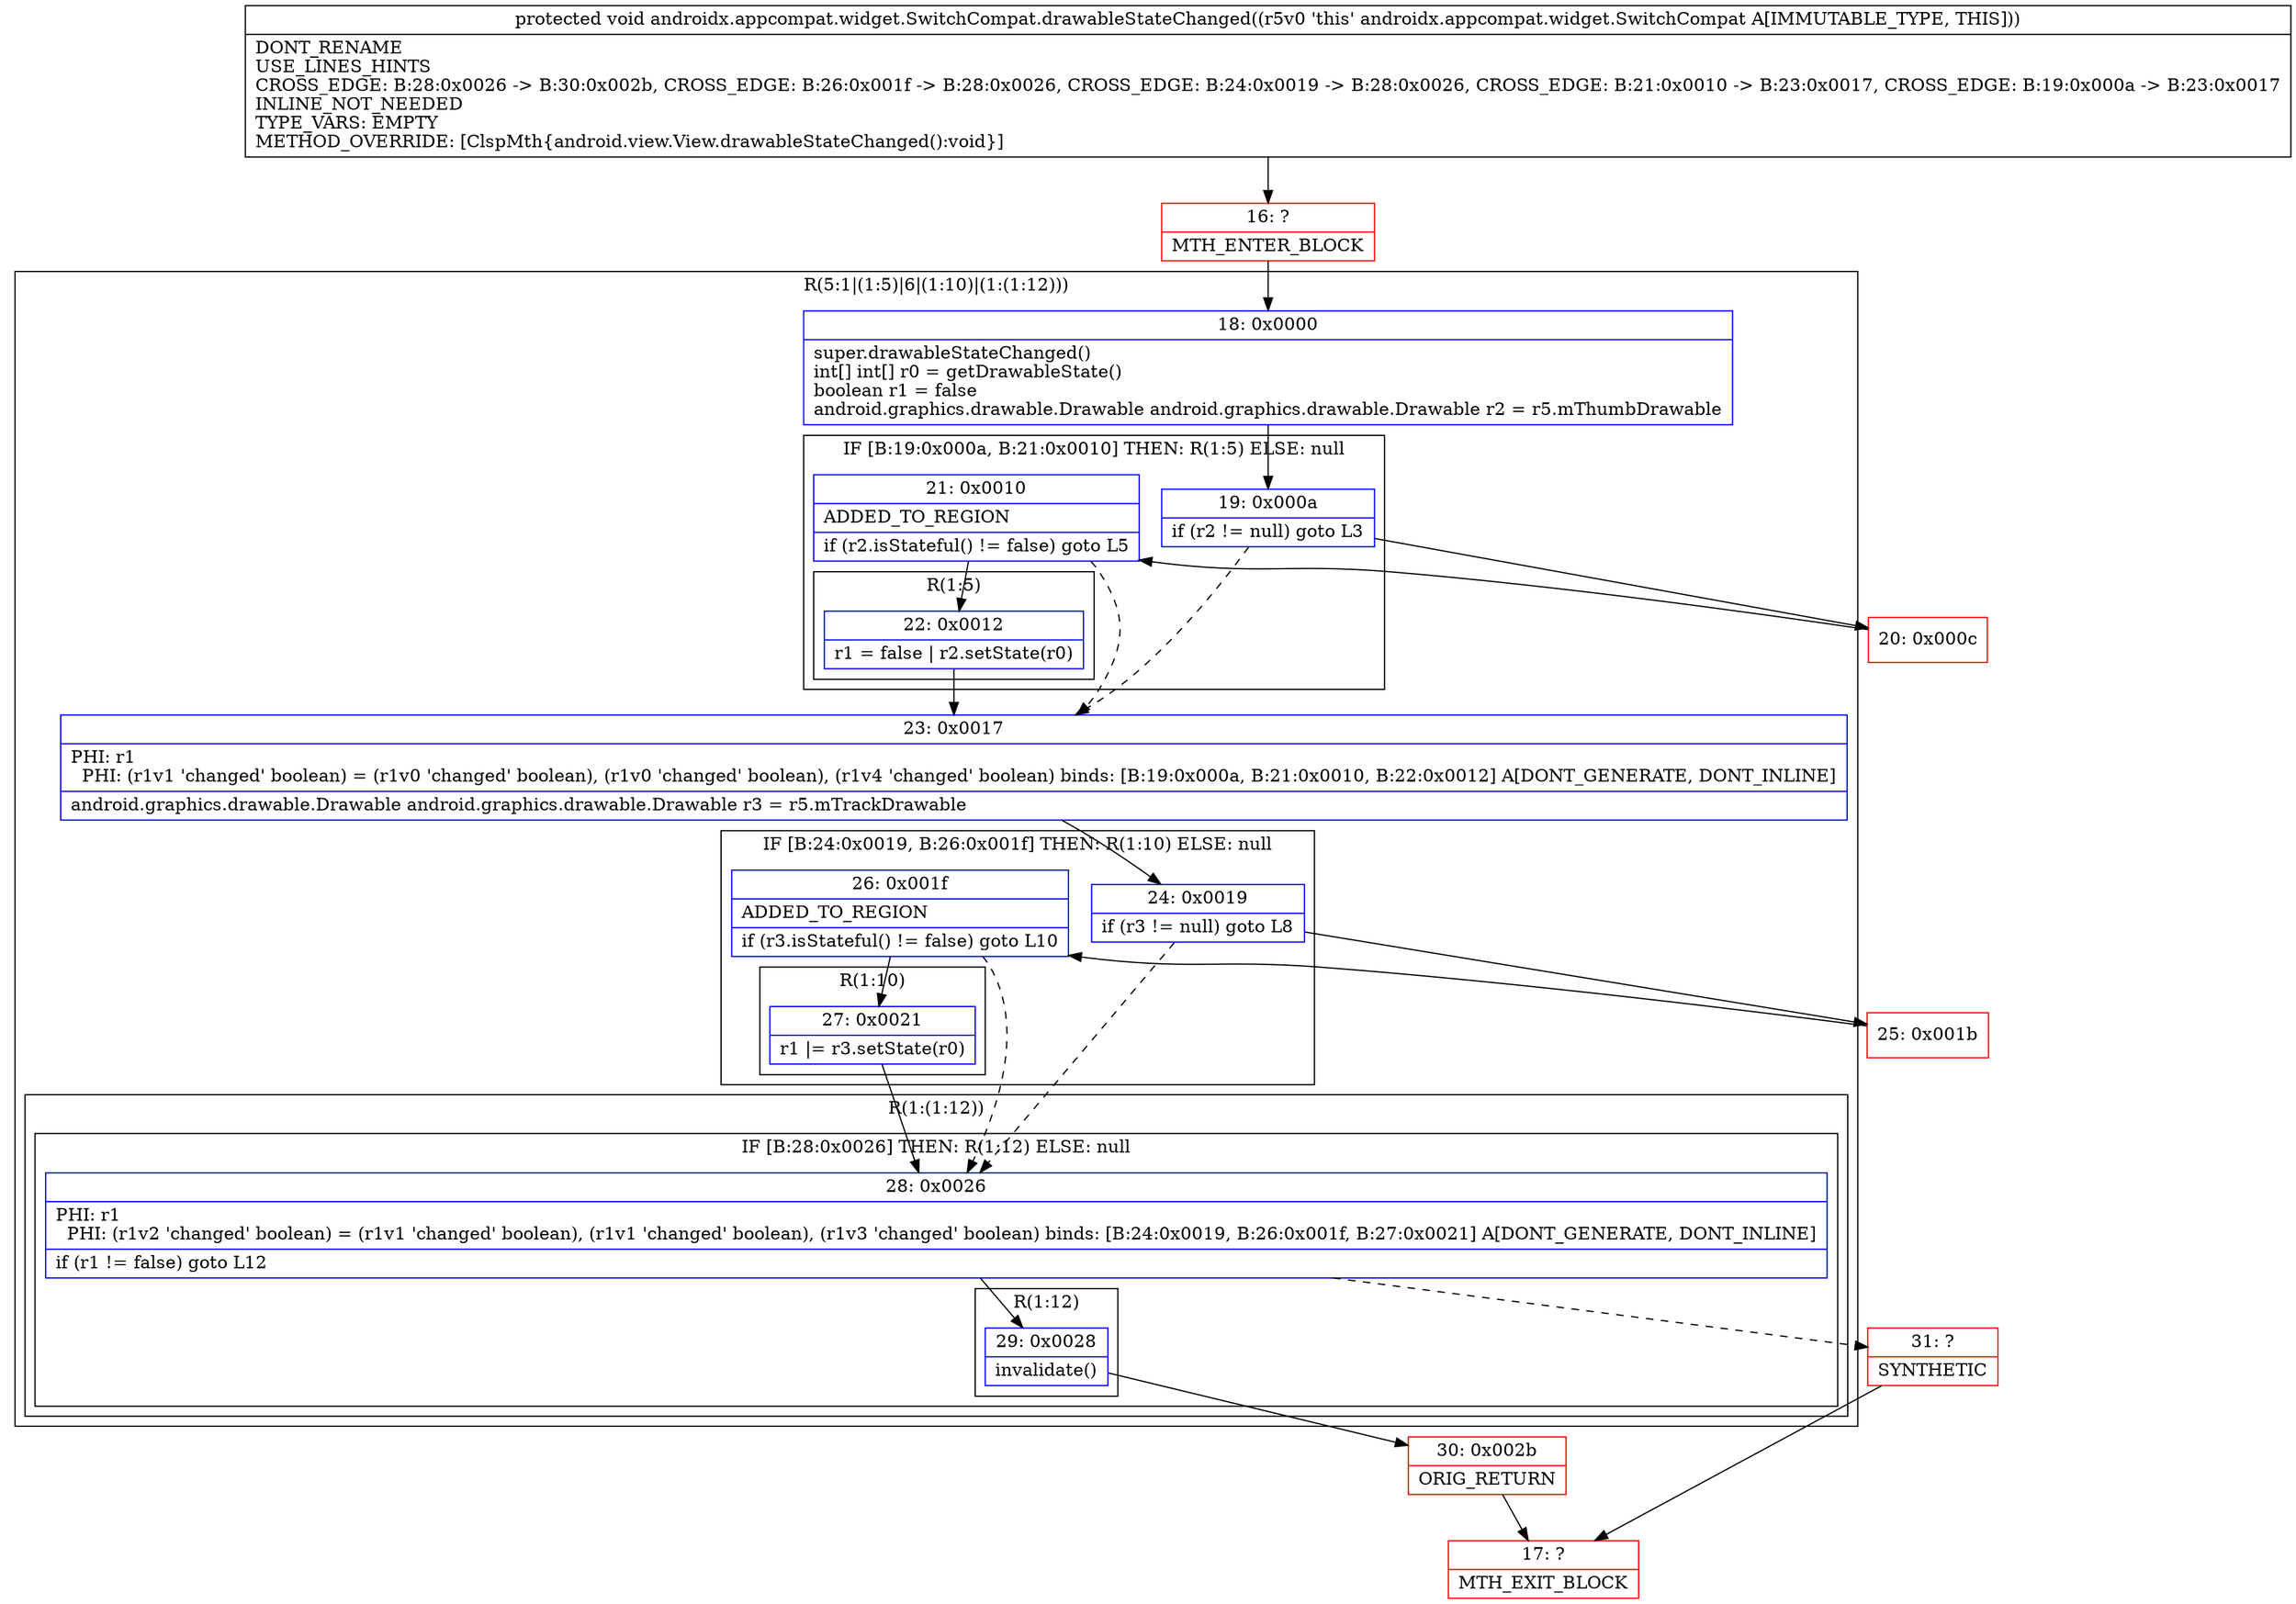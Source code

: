 digraph "CFG forandroidx.appcompat.widget.SwitchCompat.drawableStateChanged()V" {
subgraph cluster_Region_1724583125 {
label = "R(5:1|(1:5)|6|(1:10)|(1:(1:12)))";
node [shape=record,color=blue];
Node_18 [shape=record,label="{18\:\ 0x0000|super.drawableStateChanged()\lint[] int[] r0 = getDrawableState()\lboolean r1 = false\landroid.graphics.drawable.Drawable android.graphics.drawable.Drawable r2 = r5.mThumbDrawable\l}"];
subgraph cluster_IfRegion_909475730 {
label = "IF [B:19:0x000a, B:21:0x0010] THEN: R(1:5) ELSE: null";
node [shape=record,color=blue];
Node_19 [shape=record,label="{19\:\ 0x000a|if (r2 != null) goto L3\l}"];
Node_21 [shape=record,label="{21\:\ 0x0010|ADDED_TO_REGION\l|if (r2.isStateful() != false) goto L5\l}"];
subgraph cluster_Region_115400590 {
label = "R(1:5)";
node [shape=record,color=blue];
Node_22 [shape=record,label="{22\:\ 0x0012|r1 = false \| r2.setState(r0)\l}"];
}
}
Node_23 [shape=record,label="{23\:\ 0x0017|PHI: r1 \l  PHI: (r1v1 'changed' boolean) = (r1v0 'changed' boolean), (r1v0 'changed' boolean), (r1v4 'changed' boolean) binds: [B:19:0x000a, B:21:0x0010, B:22:0x0012] A[DONT_GENERATE, DONT_INLINE]\l|android.graphics.drawable.Drawable android.graphics.drawable.Drawable r3 = r5.mTrackDrawable\l}"];
subgraph cluster_IfRegion_917101173 {
label = "IF [B:24:0x0019, B:26:0x001f] THEN: R(1:10) ELSE: null";
node [shape=record,color=blue];
Node_24 [shape=record,label="{24\:\ 0x0019|if (r3 != null) goto L8\l}"];
Node_26 [shape=record,label="{26\:\ 0x001f|ADDED_TO_REGION\l|if (r3.isStateful() != false) goto L10\l}"];
subgraph cluster_Region_196814886 {
label = "R(1:10)";
node [shape=record,color=blue];
Node_27 [shape=record,label="{27\:\ 0x0021|r1 \|= r3.setState(r0)\l}"];
}
}
subgraph cluster_Region_1764633510 {
label = "R(1:(1:12))";
node [shape=record,color=blue];
subgraph cluster_IfRegion_136738791 {
label = "IF [B:28:0x0026] THEN: R(1:12) ELSE: null";
node [shape=record,color=blue];
Node_28 [shape=record,label="{28\:\ 0x0026|PHI: r1 \l  PHI: (r1v2 'changed' boolean) = (r1v1 'changed' boolean), (r1v1 'changed' boolean), (r1v3 'changed' boolean) binds: [B:24:0x0019, B:26:0x001f, B:27:0x0021] A[DONT_GENERATE, DONT_INLINE]\l|if (r1 != false) goto L12\l}"];
subgraph cluster_Region_1105507734 {
label = "R(1:12)";
node [shape=record,color=blue];
Node_29 [shape=record,label="{29\:\ 0x0028|invalidate()\l}"];
}
}
}
}
Node_16 [shape=record,color=red,label="{16\:\ ?|MTH_ENTER_BLOCK\l}"];
Node_20 [shape=record,color=red,label="{20\:\ 0x000c}"];
Node_25 [shape=record,color=red,label="{25\:\ 0x001b}"];
Node_30 [shape=record,color=red,label="{30\:\ 0x002b|ORIG_RETURN\l}"];
Node_17 [shape=record,color=red,label="{17\:\ ?|MTH_EXIT_BLOCK\l}"];
Node_31 [shape=record,color=red,label="{31\:\ ?|SYNTHETIC\l}"];
MethodNode[shape=record,label="{protected void androidx.appcompat.widget.SwitchCompat.drawableStateChanged((r5v0 'this' androidx.appcompat.widget.SwitchCompat A[IMMUTABLE_TYPE, THIS]))  | DONT_RENAME\lUSE_LINES_HINTS\lCROSS_EDGE: B:28:0x0026 \-\> B:30:0x002b, CROSS_EDGE: B:26:0x001f \-\> B:28:0x0026, CROSS_EDGE: B:24:0x0019 \-\> B:28:0x0026, CROSS_EDGE: B:21:0x0010 \-\> B:23:0x0017, CROSS_EDGE: B:19:0x000a \-\> B:23:0x0017\lINLINE_NOT_NEEDED\lTYPE_VARS: EMPTY\lMETHOD_OVERRIDE: [ClspMth\{android.view.View.drawableStateChanged():void\}]\l}"];
MethodNode -> Node_16;Node_18 -> Node_19;
Node_19 -> Node_20;
Node_19 -> Node_23[style=dashed];
Node_21 -> Node_22;
Node_21 -> Node_23[style=dashed];
Node_22 -> Node_23;
Node_23 -> Node_24;
Node_24 -> Node_25;
Node_24 -> Node_28[style=dashed];
Node_26 -> Node_27;
Node_26 -> Node_28[style=dashed];
Node_27 -> Node_28;
Node_28 -> Node_29;
Node_28 -> Node_31[style=dashed];
Node_29 -> Node_30;
Node_16 -> Node_18;
Node_20 -> Node_21;
Node_25 -> Node_26;
Node_30 -> Node_17;
Node_31 -> Node_17;
}

